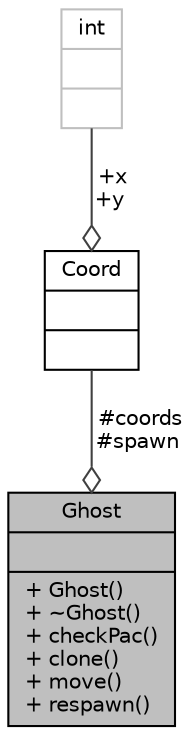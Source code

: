 digraph "Ghost"
{
 // LATEX_PDF_SIZE
  edge [fontname="Helvetica",fontsize="10",labelfontname="Helvetica",labelfontsize="10"];
  node [fontname="Helvetica",fontsize="10",shape=record];
  Node1 [label="{Ghost\n||+ Ghost()\l+ ~Ghost()\l+ checkPac()\l+ clone()\l+ move()\l+ respawn()\l}",height=0.2,width=0.4,color="black", fillcolor="grey75", style="filled", fontcolor="black",tooltip="The Ghost class represents a ghost in the game."];
  Node2 -> Node1 [color="grey25",fontsize="10",style="solid",label=" #coords\n#spawn" ,arrowhead="odiamond",fontname="Helvetica"];
  Node2 [label="{Coord\n||}",height=0.2,width=0.4,color="black", fillcolor="white", style="filled",URL="$structCoord.html",tooltip="The Coord struct represents a coordinate in 2D space."];
  Node3 -> Node2 [color="grey25",fontsize="10",style="solid",label=" +x\n+y" ,arrowhead="odiamond",fontname="Helvetica"];
  Node3 [label="{int\n||}",height=0.2,width=0.4,color="grey75", fillcolor="white", style="filled",tooltip=" "];
}
